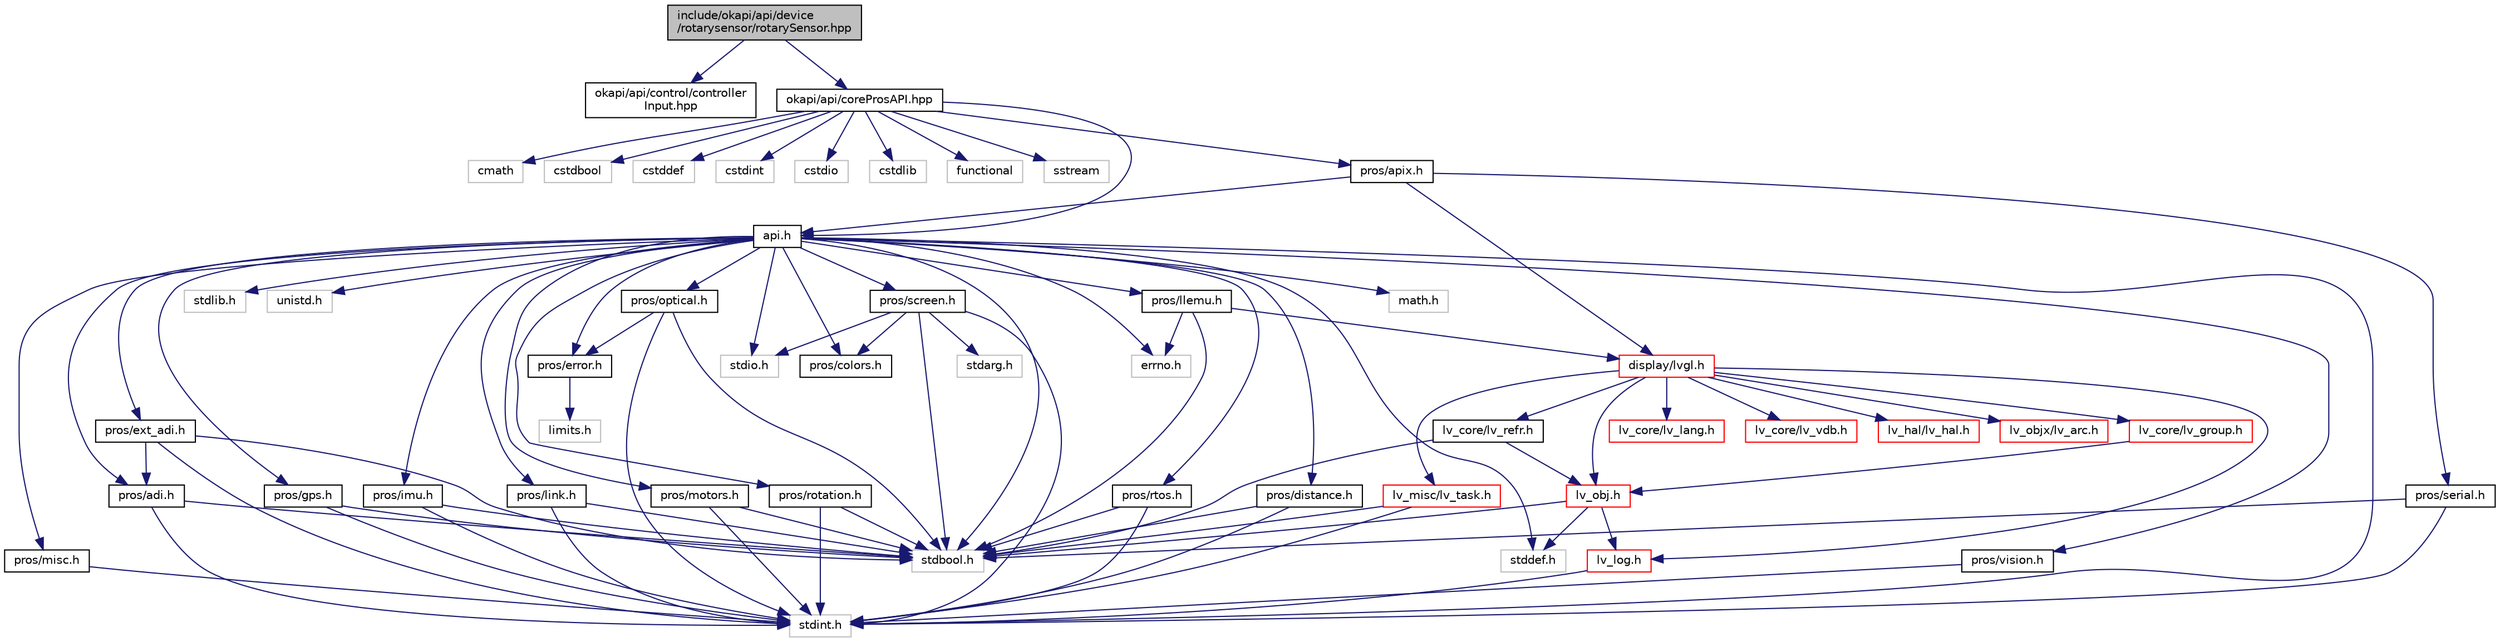 digraph "include/okapi/api/device/rotarysensor/rotarySensor.hpp"
{
 // LATEX_PDF_SIZE
  edge [fontname="Helvetica",fontsize="10",labelfontname="Helvetica",labelfontsize="10"];
  node [fontname="Helvetica",fontsize="10",shape=record];
  Node1 [label="include/okapi/api/device\l/rotarysensor/rotarySensor.hpp",height=0.2,width=0.4,color="black", fillcolor="grey75", style="filled", fontcolor="black",tooltip=" "];
  Node1 -> Node2 [color="midnightblue",fontsize="10",style="solid"];
  Node2 [label="okapi/api/control/controller\lInput.hpp",height=0.2,width=0.4,color="black", fillcolor="white", style="filled",URL="$controllerInput_8hpp.html",tooltip=" "];
  Node1 -> Node3 [color="midnightblue",fontsize="10",style="solid"];
  Node3 [label="okapi/api/coreProsAPI.hpp",height=0.2,width=0.4,color="black", fillcolor="white", style="filled",URL="$coreProsAPI_8hpp.html",tooltip=" "];
  Node3 -> Node4 [color="midnightblue",fontsize="10",style="solid"];
  Node4 [label="cmath",height=0.2,width=0.4,color="grey75", fillcolor="white", style="filled",tooltip=" "];
  Node3 -> Node5 [color="midnightblue",fontsize="10",style="solid"];
  Node5 [label="cstdbool",height=0.2,width=0.4,color="grey75", fillcolor="white", style="filled",tooltip=" "];
  Node3 -> Node6 [color="midnightblue",fontsize="10",style="solid"];
  Node6 [label="cstddef",height=0.2,width=0.4,color="grey75", fillcolor="white", style="filled",tooltip=" "];
  Node3 -> Node7 [color="midnightblue",fontsize="10",style="solid"];
  Node7 [label="cstdint",height=0.2,width=0.4,color="grey75", fillcolor="white", style="filled",tooltip=" "];
  Node3 -> Node8 [color="midnightblue",fontsize="10",style="solid"];
  Node8 [label="cstdio",height=0.2,width=0.4,color="grey75", fillcolor="white", style="filled",tooltip=" "];
  Node3 -> Node9 [color="midnightblue",fontsize="10",style="solid"];
  Node9 [label="cstdlib",height=0.2,width=0.4,color="grey75", fillcolor="white", style="filled",tooltip=" "];
  Node3 -> Node10 [color="midnightblue",fontsize="10",style="solid"];
  Node10 [label="functional",height=0.2,width=0.4,color="grey75", fillcolor="white", style="filled",tooltip=" "];
  Node3 -> Node11 [color="midnightblue",fontsize="10",style="solid"];
  Node11 [label="sstream",height=0.2,width=0.4,color="grey75", fillcolor="white", style="filled",tooltip=" "];
  Node3 -> Node12 [color="midnightblue",fontsize="10",style="solid"];
  Node12 [label="api.h",height=0.2,width=0.4,color="black", fillcolor="white", style="filled",URL="$api_8h.html",tooltip=" "];
  Node12 -> Node13 [color="midnightblue",fontsize="10",style="solid"];
  Node13 [label="errno.h",height=0.2,width=0.4,color="grey75", fillcolor="white", style="filled",tooltip=" "];
  Node12 -> Node14 [color="midnightblue",fontsize="10",style="solid"];
  Node14 [label="math.h",height=0.2,width=0.4,color="grey75", fillcolor="white", style="filled",tooltip=" "];
  Node12 -> Node15 [color="midnightblue",fontsize="10",style="solid"];
  Node15 [label="stdbool.h",height=0.2,width=0.4,color="grey75", fillcolor="white", style="filled",tooltip=" "];
  Node12 -> Node16 [color="midnightblue",fontsize="10",style="solid"];
  Node16 [label="stddef.h",height=0.2,width=0.4,color="grey75", fillcolor="white", style="filled",tooltip=" "];
  Node12 -> Node17 [color="midnightblue",fontsize="10",style="solid"];
  Node17 [label="stdint.h",height=0.2,width=0.4,color="grey75", fillcolor="white", style="filled",tooltip=" "];
  Node12 -> Node18 [color="midnightblue",fontsize="10",style="solid"];
  Node18 [label="stdio.h",height=0.2,width=0.4,color="grey75", fillcolor="white", style="filled",tooltip=" "];
  Node12 -> Node19 [color="midnightblue",fontsize="10",style="solid"];
  Node19 [label="stdlib.h",height=0.2,width=0.4,color="grey75", fillcolor="white", style="filled",tooltip=" "];
  Node12 -> Node20 [color="midnightblue",fontsize="10",style="solid"];
  Node20 [label="unistd.h",height=0.2,width=0.4,color="grey75", fillcolor="white", style="filled",tooltip=" "];
  Node12 -> Node21 [color="midnightblue",fontsize="10",style="solid"];
  Node21 [label="pros/adi.h",height=0.2,width=0.4,color="black", fillcolor="white", style="filled",URL="$adi_8h.html",tooltip=" "];
  Node21 -> Node15 [color="midnightblue",fontsize="10",style="solid"];
  Node21 -> Node17 [color="midnightblue",fontsize="10",style="solid"];
  Node12 -> Node22 [color="midnightblue",fontsize="10",style="solid"];
  Node22 [label="pros/colors.h",height=0.2,width=0.4,color="black", fillcolor="white", style="filled",URL="$colors_8h.html",tooltip=" "];
  Node12 -> Node23 [color="midnightblue",fontsize="10",style="solid"];
  Node23 [label="pros/distance.h",height=0.2,width=0.4,color="black", fillcolor="white", style="filled",URL="$distance_8h.html",tooltip=" "];
  Node23 -> Node15 [color="midnightblue",fontsize="10",style="solid"];
  Node23 -> Node17 [color="midnightblue",fontsize="10",style="solid"];
  Node12 -> Node24 [color="midnightblue",fontsize="10",style="solid"];
  Node24 [label="pros/error.h",height=0.2,width=0.4,color="black", fillcolor="white", style="filled",URL="$error_8h.html",tooltip=" "];
  Node24 -> Node25 [color="midnightblue",fontsize="10",style="solid"];
  Node25 [label="limits.h",height=0.2,width=0.4,color="grey75", fillcolor="white", style="filled",tooltip=" "];
  Node12 -> Node26 [color="midnightblue",fontsize="10",style="solid"];
  Node26 [label="pros/ext_adi.h",height=0.2,width=0.4,color="black", fillcolor="white", style="filled",URL="$ext__adi_8h.html",tooltip=" "];
  Node26 -> Node15 [color="midnightblue",fontsize="10",style="solid"];
  Node26 -> Node17 [color="midnightblue",fontsize="10",style="solid"];
  Node26 -> Node21 [color="midnightblue",fontsize="10",style="solid"];
  Node12 -> Node27 [color="midnightblue",fontsize="10",style="solid"];
  Node27 [label="pros/gps.h",height=0.2,width=0.4,color="black", fillcolor="white", style="filled",URL="$gps_8h.html",tooltip=" "];
  Node27 -> Node15 [color="midnightblue",fontsize="10",style="solid"];
  Node27 -> Node17 [color="midnightblue",fontsize="10",style="solid"];
  Node12 -> Node28 [color="midnightblue",fontsize="10",style="solid"];
  Node28 [label="pros/imu.h",height=0.2,width=0.4,color="black", fillcolor="white", style="filled",URL="$imu_8h.html",tooltip=" "];
  Node28 -> Node15 [color="midnightblue",fontsize="10",style="solid"];
  Node28 -> Node17 [color="midnightblue",fontsize="10",style="solid"];
  Node12 -> Node29 [color="midnightblue",fontsize="10",style="solid"];
  Node29 [label="pros/link.h",height=0.2,width=0.4,color="black", fillcolor="white", style="filled",URL="$link_8h.html",tooltip=" "];
  Node29 -> Node15 [color="midnightblue",fontsize="10",style="solid"];
  Node29 -> Node17 [color="midnightblue",fontsize="10",style="solid"];
  Node12 -> Node30 [color="midnightblue",fontsize="10",style="solid"];
  Node30 [label="pros/llemu.h",height=0.2,width=0.4,color="black", fillcolor="white", style="filled",URL="$llemu_8h.html",tooltip=" "];
  Node30 -> Node13 [color="midnightblue",fontsize="10",style="solid"];
  Node30 -> Node15 [color="midnightblue",fontsize="10",style="solid"];
  Node30 -> Node31 [color="midnightblue",fontsize="10",style="solid"];
  Node31 [label="display/lvgl.h",height=0.2,width=0.4,color="red", fillcolor="white", style="filled",URL="$lvgl_8h.html",tooltip=" "];
  Node31 -> Node32 [color="midnightblue",fontsize="10",style="solid"];
  Node32 [label="lv_core/lv_group.h",height=0.2,width=0.4,color="red", fillcolor="white", style="filled",URL="$lv__group_8h.html",tooltip=" "];
  Node32 -> Node35 [color="midnightblue",fontsize="10",style="solid"];
  Node35 [label="lv_obj.h",height=0.2,width=0.4,color="red", fillcolor="white", style="filled",URL="$lv__obj_8h.html",tooltip=" "];
  Node35 -> Node15 [color="midnightblue",fontsize="10",style="solid"];
  Node35 -> Node16 [color="midnightblue",fontsize="10",style="solid"];
  Node35 -> Node41 [color="midnightblue",fontsize="10",style="solid"];
  Node41 [label="lv_log.h",height=0.2,width=0.4,color="red", fillcolor="white", style="filled",URL="$lv__log_8h.html",tooltip=" "];
  Node41 -> Node17 [color="midnightblue",fontsize="10",style="solid"];
  Node31 -> Node47 [color="midnightblue",fontsize="10",style="solid"];
  Node47 [label="lv_core/lv_lang.h",height=0.2,width=0.4,color="red", fillcolor="white", style="filled",URL="$lv__lang_8h.html",tooltip=" "];
  Node31 -> Node35 [color="midnightblue",fontsize="10",style="solid"];
  Node31 -> Node48 [color="midnightblue",fontsize="10",style="solid"];
  Node48 [label="lv_core/lv_refr.h",height=0.2,width=0.4,color="black", fillcolor="white", style="filled",URL="$lv__refr_8h.html",tooltip=" "];
  Node48 -> Node15 [color="midnightblue",fontsize="10",style="solid"];
  Node48 -> Node35 [color="midnightblue",fontsize="10",style="solid"];
  Node31 -> Node49 [color="midnightblue",fontsize="10",style="solid"];
  Node49 [label="lv_core/lv_vdb.h",height=0.2,width=0.4,color="red", fillcolor="white", style="filled",URL="$lv__vdb_8h.html",tooltip=" "];
  Node31 -> Node50 [color="midnightblue",fontsize="10",style="solid"];
  Node50 [label="lv_hal/lv_hal.h",height=0.2,width=0.4,color="red", fillcolor="white", style="filled",URL="$lv__hal_8h.html",tooltip=" "];
  Node31 -> Node41 [color="midnightblue",fontsize="10",style="solid"];
  Node31 -> Node54 [color="midnightblue",fontsize="10",style="solid"];
  Node54 [label="lv_misc/lv_task.h",height=0.2,width=0.4,color="red", fillcolor="white", style="filled",URL="$lv__task_8h.html",tooltip=" "];
  Node54 -> Node15 [color="midnightblue",fontsize="10",style="solid"];
  Node54 -> Node17 [color="midnightblue",fontsize="10",style="solid"];
  Node31 -> Node55 [color="midnightblue",fontsize="10",style="solid"];
  Node55 [label="lv_objx/lv_arc.h",height=0.2,width=0.4,color="red", fillcolor="white", style="filled",URL="$lv__arc_8h.html",tooltip=" "];
  Node12 -> Node96 [color="midnightblue",fontsize="10",style="solid"];
  Node96 [label="pros/misc.h",height=0.2,width=0.4,color="black", fillcolor="white", style="filled",URL="$misc_8h.html",tooltip=" "];
  Node96 -> Node17 [color="midnightblue",fontsize="10",style="solid"];
  Node12 -> Node97 [color="midnightblue",fontsize="10",style="solid"];
  Node97 [label="pros/motors.h",height=0.2,width=0.4,color="black", fillcolor="white", style="filled",URL="$motors_8h.html",tooltip=" "];
  Node97 -> Node15 [color="midnightblue",fontsize="10",style="solid"];
  Node97 -> Node17 [color="midnightblue",fontsize="10",style="solid"];
  Node12 -> Node98 [color="midnightblue",fontsize="10",style="solid"];
  Node98 [label="pros/optical.h",height=0.2,width=0.4,color="black", fillcolor="white", style="filled",URL="$optical_8h.html",tooltip=" "];
  Node98 -> Node15 [color="midnightblue",fontsize="10",style="solid"];
  Node98 -> Node17 [color="midnightblue",fontsize="10",style="solid"];
  Node98 -> Node24 [color="midnightblue",fontsize="10",style="solid"];
  Node12 -> Node99 [color="midnightblue",fontsize="10",style="solid"];
  Node99 [label="pros/rotation.h",height=0.2,width=0.4,color="black", fillcolor="white", style="filled",URL="$rotation_8h.html",tooltip=" "];
  Node99 -> Node15 [color="midnightblue",fontsize="10",style="solid"];
  Node99 -> Node17 [color="midnightblue",fontsize="10",style="solid"];
  Node12 -> Node100 [color="midnightblue",fontsize="10",style="solid"];
  Node100 [label="pros/rtos.h",height=0.2,width=0.4,color="black", fillcolor="white", style="filled",URL="$rtos_8h.html",tooltip=" "];
  Node100 -> Node15 [color="midnightblue",fontsize="10",style="solid"];
  Node100 -> Node17 [color="midnightblue",fontsize="10",style="solid"];
  Node12 -> Node101 [color="midnightblue",fontsize="10",style="solid"];
  Node101 [label="pros/screen.h",height=0.2,width=0.4,color="black", fillcolor="white", style="filled",URL="$screen_8h.html",tooltip=" "];
  Node101 -> Node102 [color="midnightblue",fontsize="10",style="solid"];
  Node102 [label="stdarg.h",height=0.2,width=0.4,color="grey75", fillcolor="white", style="filled",tooltip=" "];
  Node101 -> Node15 [color="midnightblue",fontsize="10",style="solid"];
  Node101 -> Node18 [color="midnightblue",fontsize="10",style="solid"];
  Node101 -> Node17 [color="midnightblue",fontsize="10",style="solid"];
  Node101 -> Node22 [color="midnightblue",fontsize="10",style="solid"];
  Node12 -> Node103 [color="midnightblue",fontsize="10",style="solid"];
  Node103 [label="pros/vision.h",height=0.2,width=0.4,color="black", fillcolor="white", style="filled",URL="$vision_8h.html",tooltip=" "];
  Node103 -> Node17 [color="midnightblue",fontsize="10",style="solid"];
  Node3 -> Node104 [color="midnightblue",fontsize="10",style="solid"];
  Node104 [label="pros/apix.h",height=0.2,width=0.4,color="black", fillcolor="white", style="filled",URL="$apix_8h.html",tooltip=" "];
  Node104 -> Node12 [color="midnightblue",fontsize="10",style="solid"];
  Node104 -> Node31 [color="midnightblue",fontsize="10",style="solid"];
  Node104 -> Node105 [color="midnightblue",fontsize="10",style="solid"];
  Node105 [label="pros/serial.h",height=0.2,width=0.4,color="black", fillcolor="white", style="filled",URL="$serial_8h.html",tooltip=" "];
  Node105 -> Node15 [color="midnightblue",fontsize="10",style="solid"];
  Node105 -> Node17 [color="midnightblue",fontsize="10",style="solid"];
}
